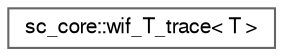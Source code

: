 digraph "Graphical Class Hierarchy"
{
 // LATEX_PDF_SIZE
  bgcolor="transparent";
  edge [fontname=FreeSans,fontsize=10,labelfontname=FreeSans,labelfontsize=10];
  node [fontname=FreeSans,fontsize=10,shape=box,height=0.2,width=0.4];
  rankdir="LR";
  Node0 [id="Node000000",label="sc_core::wif_T_trace\< T \>",height=0.2,width=0.4,color="grey40", fillcolor="white", style="filled",URL="$a02277.html",tooltip=" "];
}

